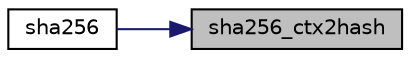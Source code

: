 digraph "sha256_ctx2hash"
{
 // INTERACTIVE_SVG=YES
 // LATEX_PDF_SIZE
  bgcolor="transparent";
  edge [fontname="Helvetica",fontsize="10",labelfontname="Helvetica",labelfontsize="10"];
  node [fontname="Helvetica",fontsize="10",shape=record];
  rankdir="RL";
  Node1 [label="sha256_ctx2hash",height=0.2,width=0.4,color="black", fillcolor="grey75", style="filled", fontcolor="black",tooltip="convert the hash state into the hash value This function reads the context and writes the hash value ..."];
  Node1 -> Node2 [dir="back",color="midnightblue",fontsize="10",style="solid",fontname="Helvetica"];
  Node2 [label="sha256",height=0.2,width=0.4,color="black",URL="$sha256_8c.html#a84fa1efd3a46c31896dced1f226d3f25",tooltip="simple SHA-256 hashing function for direct hashing"];
}
